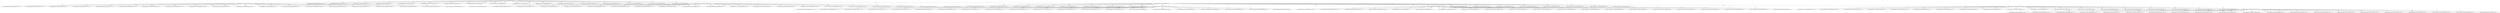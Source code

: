 digraph Chess_Search {
"rnbqkbnr/pppppppp/8/8/8/8/PPPPPPPP/RNBQKBNR w KQkq - 0 1" [label="rnbqkbnr/pppppppp/8/8/8/8/PPPPPPPP/RNBQKBNR w KQkq - 0 1", shape=box];
"rnbqkbnr/pppppppp/8/8/8/7N/PPPPPPPP/RNBQKB1R b KQkq - 1 1";
"rnbqkbnr/pppppppp/8/8/8/8/PPPPPPPP/RNBQKBNR w KQkq - 0 1" -> "rnbqkbnr/pppppppp/8/8/8/7N/PPPPPPPP/RNBQKB1R b KQkq - 1 1"  [label=g1h3];
"rnbqkbnr/pppppppp/8/8/8/5N2/PPPPPPPP/RNBQKB1R b KQkq - 1 1";
"rnbqkbnr/pppppppp/8/8/8/8/PPPPPPPP/RNBQKBNR w KQkq - 0 1" -> "rnbqkbnr/pppppppp/8/8/8/5N2/PPPPPPPP/RNBQKB1R b KQkq - 1 1"  [label=g1f3];
"rnbqkbnr/pppppppp/8/8/8/2N5/PPPPPPPP/R1BQKBNR b KQkq - 1 1";
"rnbqkbnr/pppppppp/8/8/8/8/PPPPPPPP/RNBQKBNR w KQkq - 0 1" -> "rnbqkbnr/pppppppp/8/8/8/2N5/PPPPPPPP/R1BQKBNR b KQkq - 1 1"  [label=b1c3];
"rnbqkbnr/pppppppp/8/8/8/N7/PPPPPPPP/R1BQKBNR b KQkq - 1 1";
"rnbqkbnr/pppppppp/8/8/8/8/PPPPPPPP/RNBQKBNR w KQkq - 0 1" -> "rnbqkbnr/pppppppp/8/8/8/N7/PPPPPPPP/R1BQKBNR b KQkq - 1 1"  [label=b1a3];
"rnbqkbnr/pppppppp/8/8/8/7P/PPPPPPP1/RNBQKBNR b KQkq - 0 1";
"rnbqkbnr/pppppppp/8/8/8/8/PPPPPPPP/RNBQKBNR w KQkq - 0 1" -> "rnbqkbnr/pppppppp/8/8/8/7P/PPPPPPP1/RNBQKBNR b KQkq - 0 1"  [label=h2h3];
"rnbqkbnr/pppppppp/8/8/8/6P1/PPPPPP1P/RNBQKBNR b KQkq - 0 1";
"rnbqkbnr/pppppppp/8/8/8/8/PPPPPPPP/RNBQKBNR w KQkq - 0 1" -> "rnbqkbnr/pppppppp/8/8/8/6P1/PPPPPP1P/RNBQKBNR b KQkq - 0 1"  [label=g2g3];
"rnbqkbnr/pppppppp/8/8/8/5P2/PPPPP1PP/RNBQKBNR b KQkq - 0 1";
"rnbqkbnr/pppppppp/8/8/8/8/PPPPPPPP/RNBQKBNR w KQkq - 0 1" -> "rnbqkbnr/pppppppp/8/8/8/5P2/PPPPP1PP/RNBQKBNR b KQkq - 0 1"  [label=f2f3];
"rnbqkbnr/pppppppp/8/8/8/4P3/PPPP1PPP/RNBQKBNR b KQkq - 0 1";
"rnbqkbnr/pppppppp/8/8/8/8/PPPPPPPP/RNBQKBNR w KQkq - 0 1" -> "rnbqkbnr/pppppppp/8/8/8/4P3/PPPP1PPP/RNBQKBNR b KQkq - 0 1"  [label=e2e3];
"rnbqkbnr/pppppppp/8/8/8/3P4/PPP1PPPP/RNBQKBNR b KQkq - 0 1";
"rnbqkbnr/pppppppp/8/8/8/8/PPPPPPPP/RNBQKBNR w KQkq - 0 1" -> "rnbqkbnr/pppppppp/8/8/8/3P4/PPP1PPPP/RNBQKBNR b KQkq - 0 1"  [label=d2d3];
"rnbqkbnr/pppppppp/8/8/8/2P5/PP1PPPPP/RNBQKBNR b KQkq - 0 1";
"rnbqkbnr/pppppppp/8/8/8/8/PPPPPPPP/RNBQKBNR w KQkq - 0 1" -> "rnbqkbnr/pppppppp/8/8/8/2P5/PP1PPPPP/RNBQKBNR b KQkq - 0 1"  [label=c2c3];
"rnbqkbnr/pppppppp/8/8/8/1P6/P1PPPPPP/RNBQKBNR b KQkq - 0 1";
"rnbqkbnr/pppppppp/8/8/8/8/PPPPPPPP/RNBQKBNR w KQkq - 0 1" -> "rnbqkbnr/pppppppp/8/8/8/1P6/P1PPPPPP/RNBQKBNR b KQkq - 0 1"  [label=b2b3];
"rnbqkbnr/pppppppp/8/8/8/P7/1PPPPPPP/RNBQKBNR b KQkq - 0 1";
"rnbqkbnr/pppppppp/8/8/8/8/PPPPPPPP/RNBQKBNR w KQkq - 0 1" -> "rnbqkbnr/pppppppp/8/8/8/P7/1PPPPPPP/RNBQKBNR b KQkq - 0 1"  [label=a2a3];
"rnbqkbnr/pppppppp/8/8/7P/8/PPPPPPP1/RNBQKBNR b KQkq - 0 1";
"rnbqkbnr/pppppppp/8/8/8/8/PPPPPPPP/RNBQKBNR w KQkq - 0 1" -> "rnbqkbnr/pppppppp/8/8/7P/8/PPPPPPP1/RNBQKBNR b KQkq - 0 1"  [label=h2h4];
"rnbqkbnr/pppppppp/8/8/6P1/8/PPPPPP1P/RNBQKBNR b KQkq - 0 1";
"rnbqkbnr/pppppppp/8/8/8/8/PPPPPPPP/RNBQKBNR w KQkq - 0 1" -> "rnbqkbnr/pppppppp/8/8/6P1/8/PPPPPP1P/RNBQKBNR b KQkq - 0 1"  [label=g2g4];
"rnbqkbnr/pppppppp/8/8/5P2/8/PPPPP1PP/RNBQKBNR b KQkq - 0 1";
"rnbqkbnr/pppppppp/8/8/8/8/PPPPPPPP/RNBQKBNR w KQkq - 0 1" -> "rnbqkbnr/pppppppp/8/8/5P2/8/PPPPP1PP/RNBQKBNR b KQkq - 0 1"  [label=f2f4];
"rnbqkbnr/pppppppp/8/8/4P3/8/PPPP1PPP/RNBQKBNR b KQkq - 0 1";
"rnbqkbnr/pppppppp/8/8/8/8/PPPPPPPP/RNBQKBNR w KQkq - 0 1" -> "rnbqkbnr/pppppppp/8/8/4P3/8/PPPP1PPP/RNBQKBNR b KQkq - 0 1"  [label=e2e4];
"rnbqkbnr/pppppppp/8/8/3P4/8/PPP1PPPP/RNBQKBNR b KQkq - 0 1";
"rnbqkbnr/pppppppp/8/8/8/8/PPPPPPPP/RNBQKBNR w KQkq - 0 1" -> "rnbqkbnr/pppppppp/8/8/3P4/8/PPP1PPPP/RNBQKBNR b KQkq - 0 1"  [label=d2d4];
"rnbqkbnr/pppppppp/8/8/2P5/8/PP1PPPPP/RNBQKBNR b KQkq - 0 1";
"rnbqkbnr/pppppppp/8/8/8/8/PPPPPPPP/RNBQKBNR w KQkq - 0 1" -> "rnbqkbnr/pppppppp/8/8/2P5/8/PP1PPPPP/RNBQKBNR b KQkq - 0 1"  [label=c2c4];
"rnbqkbnr/pppppppp/8/8/1P6/8/P1PPPPPP/RNBQKBNR b KQkq - 0 1";
"rnbqkbnr/pppppppp/8/8/8/8/PPPPPPPP/RNBQKBNR w KQkq - 0 1" -> "rnbqkbnr/pppppppp/8/8/1P6/8/P1PPPPPP/RNBQKBNR b KQkq - 0 1"  [label=b2b4];
"rnbqkbnr/pppppppp/8/8/P7/8/1PPPPPPP/RNBQKBNR b KQkq - 0 1";
"rnbqkbnr/pppppppp/8/8/8/8/PPPPPPPP/RNBQKBNR w KQkq - 0 1" -> "rnbqkbnr/pppppppp/8/8/P7/8/1PPPPPPP/RNBQKBNR b KQkq - 0 1"  [label=a2a4];
"rnbqkb1r/pppppppp/7n/8/8/7N/PPPPPPPP/RNBQKB1R w KQkq - 2 2";
"rnbqkbnr/pppppppp/8/8/8/7N/PPPPPPPP/RNBQKB1R b KQkq - 1 1" -> "rnbqkb1r/pppppppp/7n/8/8/7N/PPPPPPPP/RNBQKB1R w KQkq - 2 2"  [label=g8h6];
"rnbqkb1r/pppppppp/5n2/8/8/7N/PPPPPPPP/RNBQKB1R w KQkq - 2 2";
"rnbqkbnr/pppppppp/8/8/8/7N/PPPPPPPP/RNBQKB1R b KQkq - 1 1" -> "rnbqkb1r/pppppppp/5n2/8/8/7N/PPPPPPPP/RNBQKB1R w KQkq - 2 2"  [label=g8f6];
"r1bqkbnr/pppppppp/2n5/8/8/7N/PPPPPPPP/RNBQKB1R w KQkq - 2 2";
"rnbqkbnr/pppppppp/8/8/8/7N/PPPPPPPP/RNBQKB1R b KQkq - 1 1" -> "r1bqkbnr/pppppppp/2n5/8/8/7N/PPPPPPPP/RNBQKB1R w KQkq - 2 2"  [label=b8c6];
"r1bqkbnr/pppppppp/n7/8/8/7N/PPPPPPPP/RNBQKB1R w KQkq - 2 2";
"rnbqkbnr/pppppppp/8/8/8/7N/PPPPPPPP/RNBQKB1R b KQkq - 1 1" -> "r1bqkbnr/pppppppp/n7/8/8/7N/PPPPPPPP/RNBQKB1R w KQkq - 2 2"  [label=b8a6];
"rnbqkbnr/ppppppp1/7p/8/8/7N/PPPPPPPP/RNBQKB1R w KQkq - 0 2";
"rnbqkbnr/pppppppp/8/8/8/7N/PPPPPPPP/RNBQKB1R b KQkq - 1 1" -> "rnbqkbnr/ppppppp1/7p/8/8/7N/PPPPPPPP/RNBQKB1R w KQkq - 0 2"  [label=h7h6];
"rnbqkbnr/pppppp1p/6p1/8/8/7N/PPPPPPPP/RNBQKB1R w KQkq - 0 2";
"rnbqkbnr/pppppppp/8/8/8/7N/PPPPPPPP/RNBQKB1R b KQkq - 1 1" -> "rnbqkbnr/pppppp1p/6p1/8/8/7N/PPPPPPPP/RNBQKB1R w KQkq - 0 2"  [label=g7g6];
"rnbqkbnr/ppppp1pp/5p2/8/8/7N/PPPPPPPP/RNBQKB1R w KQkq - 0 2";
"rnbqkbnr/pppppppp/8/8/8/7N/PPPPPPPP/RNBQKB1R b KQkq - 1 1" -> "rnbqkbnr/ppppp1pp/5p2/8/8/7N/PPPPPPPP/RNBQKB1R w KQkq - 0 2"  [label=f7f6];
"rnbqkbnr/pppp1ppp/4p3/8/8/7N/PPPPPPPP/RNBQKB1R w KQkq - 0 2";
"rnbqkbnr/pppppppp/8/8/8/7N/PPPPPPPP/RNBQKB1R b KQkq - 1 1" -> "rnbqkbnr/pppp1ppp/4p3/8/8/7N/PPPPPPPP/RNBQKB1R w KQkq - 0 2"  [label=e7e6];
"rnbqkbnr/ppp1pppp/3p4/8/8/7N/PPPPPPPP/RNBQKB1R w KQkq - 0 2";
"rnbqkbnr/pppppppp/8/8/8/7N/PPPPPPPP/RNBQKB1R b KQkq - 1 1" -> "rnbqkbnr/ppp1pppp/3p4/8/8/7N/PPPPPPPP/RNBQKB1R w KQkq - 0 2"  [label=d7d6];
"rnbqkbnr/pp1ppppp/2p5/8/8/7N/PPPPPPPP/RNBQKB1R w KQkq - 0 2";
"rnbqkbnr/pppppppp/8/8/8/7N/PPPPPPPP/RNBQKB1R b KQkq - 1 1" -> "rnbqkbnr/pp1ppppp/2p5/8/8/7N/PPPPPPPP/RNBQKB1R w KQkq - 0 2"  [label=c7c6];
"rnbqkbnr/p1pppppp/1p6/8/8/7N/PPPPPPPP/RNBQKB1R w KQkq - 0 2";
"rnbqkbnr/pppppppp/8/8/8/7N/PPPPPPPP/RNBQKB1R b KQkq - 1 1" -> "rnbqkbnr/p1pppppp/1p6/8/8/7N/PPPPPPPP/RNBQKB1R w KQkq - 0 2"  [label=b7b6];
"rnbqkbnr/1ppppppp/p7/8/8/7N/PPPPPPPP/RNBQKB1R w KQkq - 0 2";
"rnbqkbnr/pppppppp/8/8/8/7N/PPPPPPPP/RNBQKB1R b KQkq - 1 1" -> "rnbqkbnr/1ppppppp/p7/8/8/7N/PPPPPPPP/RNBQKB1R w KQkq - 0 2"  [label=a7a6];
"rnbqkbnr/ppppppp1/8/7p/8/7N/PPPPPPPP/RNBQKB1R w KQkq - 0 2";
"rnbqkbnr/pppppppp/8/8/8/7N/PPPPPPPP/RNBQKB1R b KQkq - 1 1" -> "rnbqkbnr/ppppppp1/8/7p/8/7N/PPPPPPPP/RNBQKB1R w KQkq - 0 2"  [label=h7h5];
"rnbqkbnr/pppppp1p/8/6p1/8/7N/PPPPPPPP/RNBQKB1R w KQkq - 0 2";
"rnbqkbnr/pppppppp/8/8/8/7N/PPPPPPPP/RNBQKB1R b KQkq - 1 1" -> "rnbqkbnr/pppppp1p/8/6p1/8/7N/PPPPPPPP/RNBQKB1R w KQkq - 0 2"  [label=g7g5];
"rnbqkbnr/ppppp1pp/8/5p2/8/7N/PPPPPPPP/RNBQKB1R w KQkq - 0 2";
"rnbqkbnr/pppppppp/8/8/8/7N/PPPPPPPP/RNBQKB1R b KQkq - 1 1" -> "rnbqkbnr/ppppp1pp/8/5p2/8/7N/PPPPPPPP/RNBQKB1R w KQkq - 0 2"  [label=f7f5];
"rnbqkbnr/pppp1ppp/8/4p3/8/7N/PPPPPPPP/RNBQKB1R w KQkq - 0 2";
"rnbqkbnr/pppppppp/8/8/8/7N/PPPPPPPP/RNBQKB1R b KQkq - 1 1" -> "rnbqkbnr/pppp1ppp/8/4p3/8/7N/PPPPPPPP/RNBQKB1R w KQkq - 0 2"  [label=e7e5];
"rnbqkbnr/ppp1pppp/8/3p4/8/7N/PPPPPPPP/RNBQKB1R w KQkq - 0 2";
"rnbqkbnr/pppppppp/8/8/8/7N/PPPPPPPP/RNBQKB1R b KQkq - 1 1" -> "rnbqkbnr/ppp1pppp/8/3p4/8/7N/PPPPPPPP/RNBQKB1R w KQkq - 0 2"  [label=d7d5];
"rnbqkbnr/pp1ppppp/8/2p5/8/7N/PPPPPPPP/RNBQKB1R w KQkq - 0 2";
"rnbqkbnr/pppppppp/8/8/8/7N/PPPPPPPP/RNBQKB1R b KQkq - 1 1" -> "rnbqkbnr/pp1ppppp/8/2p5/8/7N/PPPPPPPP/RNBQKB1R w KQkq - 0 2"  [label=c7c5];
"rnbqkbnr/p1pppppp/8/1p6/8/7N/PPPPPPPP/RNBQKB1R w KQkq - 0 2";
"rnbqkbnr/pppppppp/8/8/8/7N/PPPPPPPP/RNBQKB1R b KQkq - 1 1" -> "rnbqkbnr/p1pppppp/8/1p6/8/7N/PPPPPPPP/RNBQKB1R w KQkq - 0 2"  [label=b7b5];
"rnbqkbnr/1ppppppp/8/p7/8/7N/PPPPPPPP/RNBQKB1R w KQkq - 0 2";
"rnbqkbnr/pppppppp/8/8/8/7N/PPPPPPPP/RNBQKB1R b KQkq - 1 1" -> "rnbqkbnr/1ppppppp/8/p7/8/7N/PPPPPPPP/RNBQKB1R w KQkq - 0 2"  [label=a7a5];
"rnbqkb1r/pppppppp/7n/8/1P6/8/P1PPPPPP/RNBQKBNR w KQkq - 1 2";
"rnbqkbnr/pppppppp/8/8/1P6/8/P1PPPPPP/RNBQKBNR b KQkq - 0 1" -> "rnbqkb1r/pppppppp/7n/8/1P6/8/P1PPPPPP/RNBQKBNR w KQkq - 1 2"  [label=g8h6];
"rnbqkb1r/pppppppp/5n2/8/1P6/8/P1PPPPPP/RNBQKBNR w KQkq - 1 2";
"rnbqkbnr/pppppppp/8/8/1P6/8/P1PPPPPP/RNBQKBNR b KQkq - 0 1" -> "rnbqkb1r/pppppppp/5n2/8/1P6/8/P1PPPPPP/RNBQKBNR w KQkq - 1 2"  [label=g8f6];
"r1bqkbnr/pppppppp/2n5/8/1P6/8/P1PPPPPP/RNBQKBNR w KQkq - 1 2";
"rnbqkbnr/pppppppp/8/8/1P6/8/P1PPPPPP/RNBQKBNR b KQkq - 0 1" -> "r1bqkbnr/pppppppp/2n5/8/1P6/8/P1PPPPPP/RNBQKBNR w KQkq - 1 2"  [label=b8c6];
"r1bqkbnr/pppppppp/n7/8/1P6/8/P1PPPPPP/RNBQKBNR w KQkq - 1 2";
"rnbqkbnr/pppppppp/8/8/1P6/8/P1PPPPPP/RNBQKBNR b KQkq - 0 1" -> "r1bqkbnr/pppppppp/n7/8/1P6/8/P1PPPPPP/RNBQKBNR w KQkq - 1 2"  [label=b8a6];
"rnbqkbnr/ppppppp1/7p/8/1P6/8/P1PPPPPP/RNBQKBNR w KQkq - 0 2";
"rnbqkbnr/pppppppp/8/8/1P6/8/P1PPPPPP/RNBQKBNR b KQkq - 0 1" -> "rnbqkbnr/ppppppp1/7p/8/1P6/8/P1PPPPPP/RNBQKBNR w KQkq - 0 2"  [label=h7h6];
"rnbqkbnr/pppppp1p/6p1/8/1P6/8/P1PPPPPP/RNBQKBNR w KQkq - 0 2";
"rnbqkbnr/pppppppp/8/8/1P6/8/P1PPPPPP/RNBQKBNR b KQkq - 0 1" -> "rnbqkbnr/pppppp1p/6p1/8/1P6/8/P1PPPPPP/RNBQKBNR w KQkq - 0 2"  [label=g7g6];
"rnbqkbnr/ppppp1pp/5p2/8/1P6/8/P1PPPPPP/RNBQKBNR w KQkq - 0 2";
"rnbqkbnr/pppppppp/8/8/1P6/8/P1PPPPPP/RNBQKBNR b KQkq - 0 1" -> "rnbqkbnr/ppppp1pp/5p2/8/1P6/8/P1PPPPPP/RNBQKBNR w KQkq - 0 2"  [label=f7f6];
"rnbqkbnr/pppp1ppp/4p3/8/1P6/8/P1PPPPPP/RNBQKBNR w KQkq - 0 2";
"rnbqkbnr/pppppppp/8/8/1P6/8/P1PPPPPP/RNBQKBNR b KQkq - 0 1" -> "rnbqkbnr/pppp1ppp/4p3/8/1P6/8/P1PPPPPP/RNBQKBNR w KQkq - 0 2"  [label=e7e6];
"rnbqkbnr/ppp1pppp/3p4/8/1P6/8/P1PPPPPP/RNBQKBNR w KQkq - 0 2";
"rnbqkbnr/pppppppp/8/8/1P6/8/P1PPPPPP/RNBQKBNR b KQkq - 0 1" -> "rnbqkbnr/ppp1pppp/3p4/8/1P6/8/P1PPPPPP/RNBQKBNR w KQkq - 0 2"  [label=d7d6];
"rnbqkbnr/pp1ppppp/2p5/8/1P6/8/P1PPPPPP/RNBQKBNR w KQkq - 0 2";
"rnbqkbnr/pppppppp/8/8/1P6/8/P1PPPPPP/RNBQKBNR b KQkq - 0 1" -> "rnbqkbnr/pp1ppppp/2p5/8/1P6/8/P1PPPPPP/RNBQKBNR w KQkq - 0 2"  [label=c7c6];
"rnbqkbnr/p1pppppp/1p6/8/1P6/8/P1PPPPPP/RNBQKBNR w KQkq - 0 2";
"rnbqkbnr/pppppppp/8/8/1P6/8/P1PPPPPP/RNBQKBNR b KQkq - 0 1" -> "rnbqkbnr/p1pppppp/1p6/8/1P6/8/P1PPPPPP/RNBQKBNR w KQkq - 0 2"  [label=b7b6];
"rnbqkbnr/1ppppppp/p7/8/1P6/8/P1PPPPPP/RNBQKBNR w KQkq - 0 2";
"rnbqkbnr/pppppppp/8/8/1P6/8/P1PPPPPP/RNBQKBNR b KQkq - 0 1" -> "rnbqkbnr/1ppppppp/p7/8/1P6/8/P1PPPPPP/RNBQKBNR w KQkq - 0 2"  [label=a7a6];
"rnbqkbnr/ppppppp1/8/7p/1P6/8/P1PPPPPP/RNBQKBNR w KQkq - 0 2";
"rnbqkbnr/pppppppp/8/8/1P6/8/P1PPPPPP/RNBQKBNR b KQkq - 0 1" -> "rnbqkbnr/ppppppp1/8/7p/1P6/8/P1PPPPPP/RNBQKBNR w KQkq - 0 2"  [label=h7h5];
"rnbqkbnr/pppppp1p/8/6p1/1P6/8/P1PPPPPP/RNBQKBNR w KQkq - 0 2";
"rnbqkbnr/pppppppp/8/8/1P6/8/P1PPPPPP/RNBQKBNR b KQkq - 0 1" -> "rnbqkbnr/pppppp1p/8/6p1/1P6/8/P1PPPPPP/RNBQKBNR w KQkq - 0 2"  [label=g7g5];
"rnbqkbnr/ppppp1pp/8/5p2/1P6/8/P1PPPPPP/RNBQKBNR w KQkq - 0 2";
"rnbqkbnr/pppppppp/8/8/1P6/8/P1PPPPPP/RNBQKBNR b KQkq - 0 1" -> "rnbqkbnr/ppppp1pp/8/5p2/1P6/8/P1PPPPPP/RNBQKBNR w KQkq - 0 2"  [label=f7f5];
"rnbqkbnr/pppp1ppp/8/4p3/1P6/8/P1PPPPPP/RNBQKBNR w KQkq - 0 2";
"rnbqkbnr/pppppppp/8/8/1P6/8/P1PPPPPP/RNBQKBNR b KQkq - 0 1" -> "rnbqkbnr/pppp1ppp/8/4p3/1P6/8/P1PPPPPP/RNBQKBNR w KQkq - 0 2"  [label=e7e5];
"rnbqkbnr/ppp1pppp/8/3p4/1P6/8/P1PPPPPP/RNBQKBNR w KQkq - 0 2";
"rnbqkbnr/pppppppp/8/8/1P6/8/P1PPPPPP/RNBQKBNR b KQkq - 0 1" -> "rnbqkbnr/ppp1pppp/8/3p4/1P6/8/P1PPPPPP/RNBQKBNR w KQkq - 0 2"  [label=d7d5];
"rnbqkbnr/pp1ppppp/8/2p5/1P6/8/P1PPPPPP/RNBQKBNR w KQkq - 0 2";
"rnbqkbnr/pppppppp/8/8/1P6/8/P1PPPPPP/RNBQKBNR b KQkq - 0 1" -> "rnbqkbnr/pp1ppppp/8/2p5/1P6/8/P1PPPPPP/RNBQKBNR w KQkq - 0 2"  [label=c7c5];
"rnbqkbnr/p1pppppp/8/1p6/1P6/8/P1PPPPPP/RNBQKBNR w KQkq - 0 2";
"rnbqkbnr/pppppppp/8/8/1P6/8/P1PPPPPP/RNBQKBNR b KQkq - 0 1" -> "rnbqkbnr/p1pppppp/8/1p6/1P6/8/P1PPPPPP/RNBQKBNR w KQkq - 0 2"  [label=b7b5];
"rnbqkbnr/1ppppppp/8/p7/1P6/8/P1PPPPPP/RNBQKBNR w KQkq - 0 2";
"rnbqkbnr/pppppppp/8/8/1P6/8/P1PPPPPP/RNBQKBNR b KQkq - 0 1" -> "rnbqkbnr/1ppppppp/8/p7/1P6/8/P1PPPPPP/RNBQKBNR w KQkq - 0 2"  [label=a7a5];
"rnbqkb1r/pppppppp/7n/8/P7/8/1PPPPPPP/RNBQKBNR w KQkq - 1 2";
"rnbqkbnr/pppppppp/8/8/P7/8/1PPPPPPP/RNBQKBNR b KQkq - 0 1" -> "rnbqkb1r/pppppppp/7n/8/P7/8/1PPPPPPP/RNBQKBNR w KQkq - 1 2"  [label=g8h6];
"rnbqkb1r/pppppppp/5n2/8/P7/8/1PPPPPPP/RNBQKBNR w KQkq - 1 2";
"rnbqkbnr/pppppppp/8/8/P7/8/1PPPPPPP/RNBQKBNR b KQkq - 0 1" -> "rnbqkb1r/pppppppp/5n2/8/P7/8/1PPPPPPP/RNBQKBNR w KQkq - 1 2"  [label=g8f6];
"r1bqkbnr/pppppppp/2n5/8/P7/8/1PPPPPPP/RNBQKBNR w KQkq - 1 2";
"rnbqkbnr/pppppppp/8/8/P7/8/1PPPPPPP/RNBQKBNR b KQkq - 0 1" -> "r1bqkbnr/pppppppp/2n5/8/P7/8/1PPPPPPP/RNBQKBNR w KQkq - 1 2"  [label=b8c6];
"r1bqkbnr/pppppppp/n7/8/P7/8/1PPPPPPP/RNBQKBNR w KQkq - 1 2";
"rnbqkbnr/pppppppp/8/8/P7/8/1PPPPPPP/RNBQKBNR b KQkq - 0 1" -> "r1bqkbnr/pppppppp/n7/8/P7/8/1PPPPPPP/RNBQKBNR w KQkq - 1 2"  [label=b8a6];
"rnbqkbnr/ppppppp1/7p/8/P7/8/1PPPPPPP/RNBQKBNR w KQkq - 0 2";
"rnbqkbnr/pppppppp/8/8/P7/8/1PPPPPPP/RNBQKBNR b KQkq - 0 1" -> "rnbqkbnr/ppppppp1/7p/8/P7/8/1PPPPPPP/RNBQKBNR w KQkq - 0 2"  [label=h7h6];
"rnbqkbnr/pppppp1p/6p1/8/P7/8/1PPPPPPP/RNBQKBNR w KQkq - 0 2";
"rnbqkbnr/pppppppp/8/8/P7/8/1PPPPPPP/RNBQKBNR b KQkq - 0 1" -> "rnbqkbnr/pppppp1p/6p1/8/P7/8/1PPPPPPP/RNBQKBNR w KQkq - 0 2"  [label=g7g6];
"rnbqkbnr/ppppp1pp/5p2/8/P7/8/1PPPPPPP/RNBQKBNR w KQkq - 0 2";
"rnbqkbnr/pppppppp/8/8/P7/8/1PPPPPPP/RNBQKBNR b KQkq - 0 1" -> "rnbqkbnr/ppppp1pp/5p2/8/P7/8/1PPPPPPP/RNBQKBNR w KQkq - 0 2"  [label=f7f6];
"rnbqkbnr/pppp1ppp/4p3/8/P7/8/1PPPPPPP/RNBQKBNR w KQkq - 0 2";
"rnbqkbnr/pppppppp/8/8/P7/8/1PPPPPPP/RNBQKBNR b KQkq - 0 1" -> "rnbqkbnr/pppp1ppp/4p3/8/P7/8/1PPPPPPP/RNBQKBNR w KQkq - 0 2"  [label=e7e6];
"rnbqkbnr/ppp1pppp/3p4/8/P7/8/1PPPPPPP/RNBQKBNR w KQkq - 0 2";
"rnbqkbnr/pppppppp/8/8/P7/8/1PPPPPPP/RNBQKBNR b KQkq - 0 1" -> "rnbqkbnr/ppp1pppp/3p4/8/P7/8/1PPPPPPP/RNBQKBNR w KQkq - 0 2"  [label=d7d6];
"rnbqkbnr/pp1ppppp/2p5/8/P7/8/1PPPPPPP/RNBQKBNR w KQkq - 0 2";
"rnbqkbnr/pppppppp/8/8/P7/8/1PPPPPPP/RNBQKBNR b KQkq - 0 1" -> "rnbqkbnr/pp1ppppp/2p5/8/P7/8/1PPPPPPP/RNBQKBNR w KQkq - 0 2"  [label=c7c6];
"rnbqkbnr/p1pppppp/1p6/8/P7/8/1PPPPPPP/RNBQKBNR w KQkq - 0 2";
"rnbqkbnr/pppppppp/8/8/P7/8/1PPPPPPP/RNBQKBNR b KQkq - 0 1" -> "rnbqkbnr/p1pppppp/1p6/8/P7/8/1PPPPPPP/RNBQKBNR w KQkq - 0 2"  [label=b7b6];
"rnbqkbnr/1ppppppp/p7/8/P7/8/1PPPPPPP/RNBQKBNR w KQkq - 0 2";
"rnbqkbnr/pppppppp/8/8/P7/8/1PPPPPPP/RNBQKBNR b KQkq - 0 1" -> "rnbqkbnr/1ppppppp/p7/8/P7/8/1PPPPPPP/RNBQKBNR w KQkq - 0 2"  [label=a7a6];
"rnbqkbnr/ppppppp1/8/7p/P7/8/1PPPPPPP/RNBQKBNR w KQkq - 0 2";
"rnbqkbnr/pppppppp/8/8/P7/8/1PPPPPPP/RNBQKBNR b KQkq - 0 1" -> "rnbqkbnr/ppppppp1/8/7p/P7/8/1PPPPPPP/RNBQKBNR w KQkq - 0 2"  [label=h7h5];
"rnbqkbnr/pppppp1p/8/6p1/P7/8/1PPPPPPP/RNBQKBNR w KQkq - 0 2";
"rnbqkbnr/pppppppp/8/8/P7/8/1PPPPPPP/RNBQKBNR b KQkq - 0 1" -> "rnbqkbnr/pppppp1p/8/6p1/P7/8/1PPPPPPP/RNBQKBNR w KQkq - 0 2"  [label=g7g5];
"rnbqkbnr/ppppp1pp/8/5p2/P7/8/1PPPPPPP/RNBQKBNR w KQkq - 0 2";
"rnbqkbnr/pppppppp/8/8/P7/8/1PPPPPPP/RNBQKBNR b KQkq - 0 1" -> "rnbqkbnr/ppppp1pp/8/5p2/P7/8/1PPPPPPP/RNBQKBNR w KQkq - 0 2"  [label=f7f5];
"rnbqkbnr/pppp1ppp/8/4p3/P7/8/1PPPPPPP/RNBQKBNR w KQkq - 0 2";
"rnbqkbnr/pppppppp/8/8/P7/8/1PPPPPPP/RNBQKBNR b KQkq - 0 1" -> "rnbqkbnr/pppp1ppp/8/4p3/P7/8/1PPPPPPP/RNBQKBNR w KQkq - 0 2"  [label=e7e5];
"rnbqkbnr/ppp1pppp/8/3p4/P7/8/1PPPPPPP/RNBQKBNR w KQkq - 0 2";
"rnbqkbnr/pppppppp/8/8/P7/8/1PPPPPPP/RNBQKBNR b KQkq - 0 1" -> "rnbqkbnr/ppp1pppp/8/3p4/P7/8/1PPPPPPP/RNBQKBNR w KQkq - 0 2"  [label=d7d5];
"rnbqkbnr/pp1ppppp/8/2p5/P7/8/1PPPPPPP/RNBQKBNR w KQkq - 0 2";
"rnbqkbnr/pppppppp/8/8/P7/8/1PPPPPPP/RNBQKBNR b KQkq - 0 1" -> "rnbqkbnr/pp1ppppp/8/2p5/P7/8/1PPPPPPP/RNBQKBNR w KQkq - 0 2"  [label=c7c5];
"rnbqkbnr/p1pppppp/8/1p6/P7/8/1PPPPPPP/RNBQKBNR w KQkq - 0 2";
"rnbqkbnr/pppppppp/8/8/P7/8/1PPPPPPP/RNBQKBNR b KQkq - 0 1" -> "rnbqkbnr/p1pppppp/8/1p6/P7/8/1PPPPPPP/RNBQKBNR w KQkq - 0 2"  [label=b7b5];
"rnbqkbnr/1ppppppp/8/p7/P7/8/1PPPPPPP/RNBQKBNR w KQkq - 0 2";
"rnbqkbnr/pppppppp/8/8/P7/8/1PPPPPPP/RNBQKBNR b KQkq - 0 1" -> "rnbqkbnr/1ppppppp/8/p7/P7/8/1PPPPPPP/RNBQKBNR w KQkq - 0 2"  [label=a7a5];
"rnbqkbnr/p1pppppp/1p6/8/P7/7N/1PPPPPPP/RNBQKB1R b KQkq - 1 2";
"rnbqkbnr/p1pppppp/1p6/8/P7/8/1PPPPPPP/RNBQKBNR w KQkq - 0 2" -> "rnbqkbnr/p1pppppp/1p6/8/P7/7N/1PPPPPPP/RNBQKB1R b KQkq - 1 2"  [label=g1h3];
"rnbqkbnr/p1pppppp/1p6/8/P7/5N2/1PPPPPPP/RNBQKB1R b KQkq - 1 2";
"rnbqkbnr/p1pppppp/1p6/8/P7/8/1PPPPPPP/RNBQKBNR w KQkq - 0 2" -> "rnbqkbnr/p1pppppp/1p6/8/P7/5N2/1PPPPPPP/RNBQKB1R b KQkq - 1 2"  [label=g1f3];
"rnbqkbnr/p1pppppp/1p6/8/P7/2N5/1PPPPPPP/R1BQKBNR b KQkq - 1 2";
"rnbqkbnr/p1pppppp/1p6/8/P7/8/1PPPPPPP/RNBQKBNR w KQkq - 0 2" -> "rnbqkbnr/p1pppppp/1p6/8/P7/2N5/1PPPPPPP/R1BQKBNR b KQkq - 1 2"  [label=b1c3];
"rnbqkbnr/p1pppppp/1p6/8/P7/N7/1PPPPPPP/R1BQKBNR b KQkq - 1 2";
"rnbqkbnr/p1pppppp/1p6/8/P7/8/1PPPPPPP/RNBQKBNR w KQkq - 0 2" -> "rnbqkbnr/p1pppppp/1p6/8/P7/N7/1PPPPPPP/R1BQKBNR b KQkq - 1 2"  [label=b1a3];
"rnbqkbnr/p1pppppp/1p6/8/P7/R7/1PPPPPPP/1NBQKBNR b Kkq - 1 2";
"rnbqkbnr/p1pppppp/1p6/8/P7/8/1PPPPPPP/RNBQKBNR w KQkq - 0 2" -> "rnbqkbnr/p1pppppp/1p6/8/P7/R7/1PPPPPPP/1NBQKBNR b Kkq - 1 2"  [label=a1a3];
"rnbqkbnr/p1pppppp/1p6/8/P7/8/RPPPPPPP/1NBQKBNR b Kkq - 1 2";
"rnbqkbnr/p1pppppp/1p6/8/P7/8/1PPPPPPP/RNBQKBNR w KQkq - 0 2" -> "rnbqkbnr/p1pppppp/1p6/8/P7/8/RPPPPPPP/1NBQKBNR b Kkq - 1 2"  [label=a1a2];
"rnbqkbnr/p1pppppp/1p6/P7/8/8/1PPPPPPP/RNBQKBNR b KQkq - 0 2";
"rnbqkbnr/p1pppppp/1p6/8/P7/8/1PPPPPPP/RNBQKBNR w KQkq - 0 2" -> "rnbqkbnr/p1pppppp/1p6/P7/8/8/1PPPPPPP/RNBQKBNR b KQkq - 0 2"  [label=a4a5];
"rnbqkbnr/p1pppppp/1p6/8/P7/7P/1PPPPPP1/RNBQKBNR b KQkq - 0 2";
"rnbqkbnr/p1pppppp/1p6/8/P7/8/1PPPPPPP/RNBQKBNR w KQkq - 0 2" -> "rnbqkbnr/p1pppppp/1p6/8/P7/7P/1PPPPPP1/RNBQKBNR b KQkq - 0 2"  [label=h2h3];
"rnbqkbnr/p1pppppp/1p6/8/P7/6P1/1PPPPP1P/RNBQKBNR b KQkq - 0 2";
"rnbqkbnr/p1pppppp/1p6/8/P7/8/1PPPPPPP/RNBQKBNR w KQkq - 0 2" -> "rnbqkbnr/p1pppppp/1p6/8/P7/6P1/1PPPPP1P/RNBQKBNR b KQkq - 0 2"  [label=g2g3];
"rnbqkbnr/p1pppppp/1p6/8/P7/5P2/1PPPP1PP/RNBQKBNR b KQkq - 0 2";
"rnbqkbnr/p1pppppp/1p6/8/P7/8/1PPPPPPP/RNBQKBNR w KQkq - 0 2" -> "rnbqkbnr/p1pppppp/1p6/8/P7/5P2/1PPPP1PP/RNBQKBNR b KQkq - 0 2"  [label=f2f3];
"rnbqkbnr/p1pppppp/1p6/8/P7/4P3/1PPP1PPP/RNBQKBNR b KQkq - 0 2";
"rnbqkbnr/p1pppppp/1p6/8/P7/8/1PPPPPPP/RNBQKBNR w KQkq - 0 2" -> "rnbqkbnr/p1pppppp/1p6/8/P7/4P3/1PPP1PPP/RNBQKBNR b KQkq - 0 2"  [label=e2e3];
"rnbqkbnr/p1pppppp/1p6/8/P7/3P4/1PP1PPPP/RNBQKBNR b KQkq - 0 2";
"rnbqkbnr/p1pppppp/1p6/8/P7/8/1PPPPPPP/RNBQKBNR w KQkq - 0 2" -> "rnbqkbnr/p1pppppp/1p6/8/P7/3P4/1PP1PPPP/RNBQKBNR b KQkq - 0 2"  [label=d2d3];
"rnbqkbnr/p1pppppp/1p6/8/P7/2P5/1P1PPPPP/RNBQKBNR b KQkq - 0 2";
"rnbqkbnr/p1pppppp/1p6/8/P7/8/1PPPPPPP/RNBQKBNR w KQkq - 0 2" -> "rnbqkbnr/p1pppppp/1p6/8/P7/2P5/1P1PPPPP/RNBQKBNR b KQkq - 0 2"  [label=c2c3];
"rnbqkbnr/p1pppppp/1p6/8/P7/1P6/2PPPPPP/RNBQKBNR b KQkq - 0 2";
"rnbqkbnr/p1pppppp/1p6/8/P7/8/1PPPPPPP/RNBQKBNR w KQkq - 0 2" -> "rnbqkbnr/p1pppppp/1p6/8/P7/1P6/2PPPPPP/RNBQKBNR b KQkq - 0 2"  [label=b2b3];
"rnbqkbnr/p1pppppp/1p6/8/P6P/8/1PPPPPP1/RNBQKBNR b KQkq - 0 2";
"rnbqkbnr/p1pppppp/1p6/8/P7/8/1PPPPPPP/RNBQKBNR w KQkq - 0 2" -> "rnbqkbnr/p1pppppp/1p6/8/P6P/8/1PPPPPP1/RNBQKBNR b KQkq - 0 2"  [label=h2h4];
"rnbqkbnr/p1pppppp/1p6/8/P5P1/8/1PPPPP1P/RNBQKBNR b KQkq - 0 2";
"rnbqkbnr/p1pppppp/1p6/8/P7/8/1PPPPPPP/RNBQKBNR w KQkq - 0 2" -> "rnbqkbnr/p1pppppp/1p6/8/P5P1/8/1PPPPP1P/RNBQKBNR b KQkq - 0 2"  [label=g2g4];
"rnbqkbnr/p1pppppp/1p6/8/P4P2/8/1PPPP1PP/RNBQKBNR b KQkq - 0 2";
"rnbqkbnr/p1pppppp/1p6/8/P7/8/1PPPPPPP/RNBQKBNR w KQkq - 0 2" -> "rnbqkbnr/p1pppppp/1p6/8/P4P2/8/1PPPP1PP/RNBQKBNR b KQkq - 0 2"  [label=f2f4];
"rnbqkbnr/p1pppppp/1p6/8/P3P3/8/1PPP1PPP/RNBQKBNR b KQkq - 0 2";
"rnbqkbnr/p1pppppp/1p6/8/P7/8/1PPPPPPP/RNBQKBNR w KQkq - 0 2" -> "rnbqkbnr/p1pppppp/1p6/8/P3P3/8/1PPP1PPP/RNBQKBNR b KQkq - 0 2"  [label=e2e4];
"rnbqkbnr/p1pppppp/1p6/8/P2P4/8/1PP1PPPP/RNBQKBNR b KQkq - 0 2";
"rnbqkbnr/p1pppppp/1p6/8/P7/8/1PPPPPPP/RNBQKBNR w KQkq - 0 2" -> "rnbqkbnr/p1pppppp/1p6/8/P2P4/8/1PP1PPPP/RNBQKBNR b KQkq - 0 2"  [label=d2d4];
"rnbqkbnr/p1pppppp/1p6/8/P1P5/8/1P1PPPPP/RNBQKBNR b KQkq - 0 2";
"rnbqkbnr/p1pppppp/1p6/8/P7/8/1PPPPPPP/RNBQKBNR w KQkq - 0 2" -> "rnbqkbnr/p1pppppp/1p6/8/P1P5/8/1P1PPPPP/RNBQKBNR b KQkq - 0 2"  [label=c2c4];
"rnbqkbnr/p1pppppp/1p6/8/PP6/8/2PPPPPP/RNBQKBNR b KQkq - 0 2";
"rnbqkbnr/p1pppppp/1p6/8/P7/8/1PPPPPPP/RNBQKBNR w KQkq - 0 2" -> "rnbqkbnr/p1pppppp/1p6/8/PP6/8/2PPPPPP/RNBQKBNR b KQkq - 0 2"  [label=b2b4];
"rnbqkbnr/pp1ppppp/2p5/8/P7/7N/1PPPPPPP/RNBQKB1R b KQkq - 1 2";
"rnbqkbnr/pp1ppppp/2p5/8/P7/8/1PPPPPPP/RNBQKBNR w KQkq - 0 2" -> "rnbqkbnr/pp1ppppp/2p5/8/P7/7N/1PPPPPPP/RNBQKB1R b KQkq - 1 2"  [label=g1h3];
"rnbqkbnr/pp1ppppp/2p5/8/P7/5N2/1PPPPPPP/RNBQKB1R b KQkq - 1 2";
"rnbqkbnr/pp1ppppp/2p5/8/P7/8/1PPPPPPP/RNBQKBNR w KQkq - 0 2" -> "rnbqkbnr/pp1ppppp/2p5/8/P7/5N2/1PPPPPPP/RNBQKB1R b KQkq - 1 2"  [label=g1f3];
"rnbqkbnr/pp1ppppp/2p5/8/P7/2N5/1PPPPPPP/R1BQKBNR b KQkq - 1 2";
"rnbqkbnr/pp1ppppp/2p5/8/P7/8/1PPPPPPP/RNBQKBNR w KQkq - 0 2" -> "rnbqkbnr/pp1ppppp/2p5/8/P7/2N5/1PPPPPPP/R1BQKBNR b KQkq - 1 2"  [label=b1c3];
"rnbqkbnr/pp1ppppp/2p5/8/P7/N7/1PPPPPPP/R1BQKBNR b KQkq - 1 2";
"rnbqkbnr/pp1ppppp/2p5/8/P7/8/1PPPPPPP/RNBQKBNR w KQkq - 0 2" -> "rnbqkbnr/pp1ppppp/2p5/8/P7/N7/1PPPPPPP/R1BQKBNR b KQkq - 1 2"  [label=b1a3];
"rnbqkbnr/pp1ppppp/2p5/8/P7/R7/1PPPPPPP/1NBQKBNR b Kkq - 1 2";
"rnbqkbnr/pp1ppppp/2p5/8/P7/8/1PPPPPPP/RNBQKBNR w KQkq - 0 2" -> "rnbqkbnr/pp1ppppp/2p5/8/P7/R7/1PPPPPPP/1NBQKBNR b Kkq - 1 2"  [label=a1a3];
"rnbqkbnr/pp1ppppp/2p5/8/P7/8/RPPPPPPP/1NBQKBNR b Kkq - 1 2";
"rnbqkbnr/pp1ppppp/2p5/8/P7/8/1PPPPPPP/RNBQKBNR w KQkq - 0 2" -> "rnbqkbnr/pp1ppppp/2p5/8/P7/8/RPPPPPPP/1NBQKBNR b Kkq - 1 2"  [label=a1a2];
"rnbqkbnr/pp1ppppp/2p5/P7/8/8/1PPPPPPP/RNBQKBNR b KQkq - 0 2";
"rnbqkbnr/pp1ppppp/2p5/8/P7/8/1PPPPPPP/RNBQKBNR w KQkq - 0 2" -> "rnbqkbnr/pp1ppppp/2p5/P7/8/8/1PPPPPPP/RNBQKBNR b KQkq - 0 2"  [label=a4a5];
"rnbqkbnr/pp1ppppp/2p5/8/P7/7P/1PPPPPP1/RNBQKBNR b KQkq - 0 2";
"rnbqkbnr/pp1ppppp/2p5/8/P7/8/1PPPPPPP/RNBQKBNR w KQkq - 0 2" -> "rnbqkbnr/pp1ppppp/2p5/8/P7/7P/1PPPPPP1/RNBQKBNR b KQkq - 0 2"  [label=h2h3];
"rnbqkbnr/pp1ppppp/2p5/8/P7/6P1/1PPPPP1P/RNBQKBNR b KQkq - 0 2";
"rnbqkbnr/pp1ppppp/2p5/8/P7/8/1PPPPPPP/RNBQKBNR w KQkq - 0 2" -> "rnbqkbnr/pp1ppppp/2p5/8/P7/6P1/1PPPPP1P/RNBQKBNR b KQkq - 0 2"  [label=g2g3];
"rnbqkbnr/pp1ppppp/2p5/8/P7/5P2/1PPPP1PP/RNBQKBNR b KQkq - 0 2";
"rnbqkbnr/pp1ppppp/2p5/8/P7/8/1PPPPPPP/RNBQKBNR w KQkq - 0 2" -> "rnbqkbnr/pp1ppppp/2p5/8/P7/5P2/1PPPP1PP/RNBQKBNR b KQkq - 0 2"  [label=f2f3];
"rnbqkbnr/pp1ppppp/2p5/8/P7/4P3/1PPP1PPP/RNBQKBNR b KQkq - 0 2";
"rnbqkbnr/pp1ppppp/2p5/8/P7/8/1PPPPPPP/RNBQKBNR w KQkq - 0 2" -> "rnbqkbnr/pp1ppppp/2p5/8/P7/4P3/1PPP1PPP/RNBQKBNR b KQkq - 0 2"  [label=e2e3];
"rnbqkbnr/pp1ppppp/2p5/8/P7/3P4/1PP1PPPP/RNBQKBNR b KQkq - 0 2";
"rnbqkbnr/pp1ppppp/2p5/8/P7/8/1PPPPPPP/RNBQKBNR w KQkq - 0 2" -> "rnbqkbnr/pp1ppppp/2p5/8/P7/3P4/1PP1PPPP/RNBQKBNR b KQkq - 0 2"  [label=d2d3];
"rnbqkbnr/pp1ppppp/2p5/8/P7/2P5/1P1PPPPP/RNBQKBNR b KQkq - 0 2";
"rnbqkbnr/pp1ppppp/2p5/8/P7/8/1PPPPPPP/RNBQKBNR w KQkq - 0 2" -> "rnbqkbnr/pp1ppppp/2p5/8/P7/2P5/1P1PPPPP/RNBQKBNR b KQkq - 0 2"  [label=c2c3];
"rnbqkbnr/pp1ppppp/2p5/8/P7/1P6/2PPPPPP/RNBQKBNR b KQkq - 0 2";
"rnbqkbnr/pp1ppppp/2p5/8/P7/8/1PPPPPPP/RNBQKBNR w KQkq - 0 2" -> "rnbqkbnr/pp1ppppp/2p5/8/P7/1P6/2PPPPPP/RNBQKBNR b KQkq - 0 2"  [label=b2b3];
"rnbqkbnr/pp1ppppp/2p5/8/P6P/8/1PPPPPP1/RNBQKBNR b KQkq - 0 2";
"rnbqkbnr/pp1ppppp/2p5/8/P7/8/1PPPPPPP/RNBQKBNR w KQkq - 0 2" -> "rnbqkbnr/pp1ppppp/2p5/8/P6P/8/1PPPPPP1/RNBQKBNR b KQkq - 0 2"  [label=h2h4];
"rnbqkbnr/pp1ppppp/2p5/8/P5P1/8/1PPPPP1P/RNBQKBNR b KQkq - 0 2";
"rnbqkbnr/pp1ppppp/2p5/8/P7/8/1PPPPPPP/RNBQKBNR w KQkq - 0 2" -> "rnbqkbnr/pp1ppppp/2p5/8/P5P1/8/1PPPPP1P/RNBQKBNR b KQkq - 0 2"  [label=g2g4];
"rnbqkbnr/pp1ppppp/2p5/8/P4P2/8/1PPPP1PP/RNBQKBNR b KQkq - 0 2";
"rnbqkbnr/pp1ppppp/2p5/8/P7/8/1PPPPPPP/RNBQKBNR w KQkq - 0 2" -> "rnbqkbnr/pp1ppppp/2p5/8/P4P2/8/1PPPP1PP/RNBQKBNR b KQkq - 0 2"  [label=f2f4];
"rnbqkbnr/pp1ppppp/2p5/8/P3P3/8/1PPP1PPP/RNBQKBNR b KQkq - 0 2";
"rnbqkbnr/pp1ppppp/2p5/8/P7/8/1PPPPPPP/RNBQKBNR w KQkq - 0 2" -> "rnbqkbnr/pp1ppppp/2p5/8/P3P3/8/1PPP1PPP/RNBQKBNR b KQkq - 0 2"  [label=e2e4];
"rnbqkbnr/pp1ppppp/2p5/8/P2P4/8/1PP1PPPP/RNBQKBNR b KQkq - 0 2";
"rnbqkbnr/pp1ppppp/2p5/8/P7/8/1PPPPPPP/RNBQKBNR w KQkq - 0 2" -> "rnbqkbnr/pp1ppppp/2p5/8/P2P4/8/1PP1PPPP/RNBQKBNR b KQkq - 0 2"  [label=d2d4];
"rnbqkbnr/pp1ppppp/2p5/8/P1P5/8/1P1PPPPP/RNBQKBNR b KQkq - 0 2";
"rnbqkbnr/pp1ppppp/2p5/8/P7/8/1PPPPPPP/RNBQKBNR w KQkq - 0 2" -> "rnbqkbnr/pp1ppppp/2p5/8/P1P5/8/1P1PPPPP/RNBQKBNR b KQkq - 0 2"  [label=c2c4];
"rnbqkbnr/pp1ppppp/2p5/8/PP6/8/2PPPPPP/RNBQKBNR b KQkq - 0 2";
"rnbqkbnr/pp1ppppp/2p5/8/P7/8/1PPPPPPP/RNBQKBNR w KQkq - 0 2" -> "rnbqkbnr/pp1ppppp/2p5/8/PP6/8/2PPPPPP/RNBQKBNR b KQkq - 0 2"  [label=b2b4];
"rnbqkbnr/1ppppppp/8/p7/P7/7N/1PPPPPPP/RNBQKB1R b KQkq - 1 2";
"rnbqkbnr/1ppppppp/8/p7/P7/8/1PPPPPPP/RNBQKBNR w KQkq - 0 2" -> "rnbqkbnr/1ppppppp/8/p7/P7/7N/1PPPPPPP/RNBQKB1R b KQkq - 1 2"  [label=g1h3];
"rnbqkbnr/1ppppppp/8/p7/P7/5N2/1PPPPPPP/RNBQKB1R b KQkq - 1 2";
"rnbqkbnr/1ppppppp/8/p7/P7/8/1PPPPPPP/RNBQKBNR w KQkq - 0 2" -> "rnbqkbnr/1ppppppp/8/p7/P7/5N2/1PPPPPPP/RNBQKB1R b KQkq - 1 2"  [label=g1f3];
"rnbqkbnr/1ppppppp/8/p7/P7/2N5/1PPPPPPP/R1BQKBNR b KQkq - 1 2";
"rnbqkbnr/1ppppppp/8/p7/P7/8/1PPPPPPP/RNBQKBNR w KQkq - 0 2" -> "rnbqkbnr/1ppppppp/8/p7/P7/2N5/1PPPPPPP/R1BQKBNR b KQkq - 1 2"  [label=b1c3];
"rnbqkbnr/1ppppppp/8/p7/P7/N7/1PPPPPPP/R1BQKBNR b KQkq - 1 2";
"rnbqkbnr/1ppppppp/8/p7/P7/8/1PPPPPPP/RNBQKBNR w KQkq - 0 2" -> "rnbqkbnr/1ppppppp/8/p7/P7/N7/1PPPPPPP/R1BQKBNR b KQkq - 1 2"  [label=b1a3];
"rnbqkbnr/1ppppppp/8/p7/P7/R7/1PPPPPPP/1NBQKBNR b Kkq - 1 2";
"rnbqkbnr/1ppppppp/8/p7/P7/8/1PPPPPPP/RNBQKBNR w KQkq - 0 2" -> "rnbqkbnr/1ppppppp/8/p7/P7/R7/1PPPPPPP/1NBQKBNR b Kkq - 1 2"  [label=a1a3];
"rnbqkbnr/1ppppppp/8/p7/P7/8/RPPPPPPP/1NBQKBNR b Kkq - 1 2";
"rnbqkbnr/1ppppppp/8/p7/P7/8/1PPPPPPP/RNBQKBNR w KQkq - 0 2" -> "rnbqkbnr/1ppppppp/8/p7/P7/8/RPPPPPPP/1NBQKBNR b Kkq - 1 2"  [label=a1a2];
"rnbqkbnr/1ppppppp/8/p7/P7/7P/1PPPPPP1/RNBQKBNR b KQkq - 0 2";
"rnbqkbnr/1ppppppp/8/p7/P7/8/1PPPPPPP/RNBQKBNR w KQkq - 0 2" -> "rnbqkbnr/1ppppppp/8/p7/P7/7P/1PPPPPP1/RNBQKBNR b KQkq - 0 2"  [label=h2h3];
"rnbqkbnr/1ppppppp/8/p7/P7/6P1/1PPPPP1P/RNBQKBNR b KQkq - 0 2";
"rnbqkbnr/1ppppppp/8/p7/P7/8/1PPPPPPP/RNBQKBNR w KQkq - 0 2" -> "rnbqkbnr/1ppppppp/8/p7/P7/6P1/1PPPPP1P/RNBQKBNR b KQkq - 0 2"  [label=g2g3];
"rnbqkbnr/1ppppppp/8/p7/P7/5P2/1PPPP1PP/RNBQKBNR b KQkq - 0 2";
"rnbqkbnr/1ppppppp/8/p7/P7/8/1PPPPPPP/RNBQKBNR w KQkq - 0 2" -> "rnbqkbnr/1ppppppp/8/p7/P7/5P2/1PPPP1PP/RNBQKBNR b KQkq - 0 2"  [label=f2f3];
"rnbqkbnr/1ppppppp/8/p7/P7/4P3/1PPP1PPP/RNBQKBNR b KQkq - 0 2";
"rnbqkbnr/1ppppppp/8/p7/P7/8/1PPPPPPP/RNBQKBNR w KQkq - 0 2" -> "rnbqkbnr/1ppppppp/8/p7/P7/4P3/1PPP1PPP/RNBQKBNR b KQkq - 0 2"  [label=e2e3];
"rnbqkbnr/1ppppppp/8/p7/P7/3P4/1PP1PPPP/RNBQKBNR b KQkq - 0 2";
"rnbqkbnr/1ppppppp/8/p7/P7/8/1PPPPPPP/RNBQKBNR w KQkq - 0 2" -> "rnbqkbnr/1ppppppp/8/p7/P7/3P4/1PP1PPPP/RNBQKBNR b KQkq - 0 2"  [label=d2d3];
"rnbqkbnr/1ppppppp/8/p7/P7/2P5/1P1PPPPP/RNBQKBNR b KQkq - 0 2";
"rnbqkbnr/1ppppppp/8/p7/P7/8/1PPPPPPP/RNBQKBNR w KQkq - 0 2" -> "rnbqkbnr/1ppppppp/8/p7/P7/2P5/1P1PPPPP/RNBQKBNR b KQkq - 0 2"  [label=c2c3];
"rnbqkbnr/1ppppppp/8/p7/P7/1P6/2PPPPPP/RNBQKBNR b KQkq - 0 2";
"rnbqkbnr/1ppppppp/8/p7/P7/8/1PPPPPPP/RNBQKBNR w KQkq - 0 2" -> "rnbqkbnr/1ppppppp/8/p7/P7/1P6/2PPPPPP/RNBQKBNR b KQkq - 0 2"  [label=b2b3];
"rnbqkbnr/1ppppppp/8/p7/P6P/8/1PPPPPP1/RNBQKBNR b KQkq - 0 2";
"rnbqkbnr/1ppppppp/8/p7/P7/8/1PPPPPPP/RNBQKBNR w KQkq - 0 2" -> "rnbqkbnr/1ppppppp/8/p7/P6P/8/1PPPPPP1/RNBQKBNR b KQkq - 0 2"  [label=h2h4];
"rnbqkbnr/1ppppppp/8/p7/P5P1/8/1PPPPP1P/RNBQKBNR b KQkq - 0 2";
"rnbqkbnr/1ppppppp/8/p7/P7/8/1PPPPPPP/RNBQKBNR w KQkq - 0 2" -> "rnbqkbnr/1ppppppp/8/p7/P5P1/8/1PPPPP1P/RNBQKBNR b KQkq - 0 2"  [label=g2g4];
"rnbqkbnr/1ppppppp/8/p7/P4P2/8/1PPPP1PP/RNBQKBNR b KQkq - 0 2";
"rnbqkbnr/1ppppppp/8/p7/P7/8/1PPPPPPP/RNBQKBNR w KQkq - 0 2" -> "rnbqkbnr/1ppppppp/8/p7/P4P2/8/1PPPP1PP/RNBQKBNR b KQkq - 0 2"  [label=f2f4];
"rnbqkbnr/1ppppppp/8/p7/P3P3/8/1PPP1PPP/RNBQKBNR b KQkq - 0 2";
"rnbqkbnr/1ppppppp/8/p7/P7/8/1PPPPPPP/RNBQKBNR w KQkq - 0 2" -> "rnbqkbnr/1ppppppp/8/p7/P3P3/8/1PPP1PPP/RNBQKBNR b KQkq - 0 2"  [label=e2e4];
"rnbqkbnr/1ppppppp/8/p7/P2P4/8/1PP1PPPP/RNBQKBNR b KQkq - 0 2";
"rnbqkbnr/1ppppppp/8/p7/P7/8/1PPPPPPP/RNBQKBNR w KQkq - 0 2" -> "rnbqkbnr/1ppppppp/8/p7/P2P4/8/1PP1PPPP/RNBQKBNR b KQkq - 0 2"  [label=d2d4];
"rnbqkbnr/1ppppppp/8/p7/P1P5/8/1P1PPPPP/RNBQKBNR b KQkq - 0 2";
"rnbqkbnr/1ppppppp/8/p7/P7/8/1PPPPPPP/RNBQKBNR w KQkq - 0 2" -> "rnbqkbnr/1ppppppp/8/p7/P1P5/8/1P1PPPPP/RNBQKBNR b KQkq - 0 2"  [label=c2c4];
"rnbqkbnr/1ppppppp/8/p7/PP6/8/2PPPPPP/RNBQKBNR b KQkq - 0 2";
"rnbqkbnr/1ppppppp/8/p7/P7/8/1PPPPPPP/RNBQKBNR w KQkq - 0 2" -> "rnbqkbnr/1ppppppp/8/p7/PP6/8/2PPPPPP/RNBQKBNR b KQkq - 0 2"  [label=b2b4];
"rnbqkb1r/1ppppppp/7n/p7/PP6/8/2PPPPPP/RNBQKBNR w KQkq - 1 3";
"rnbqkbnr/1ppppppp/8/p7/PP6/8/2PPPPPP/RNBQKBNR b KQkq - 0 2" -> "rnbqkb1r/1ppppppp/7n/p7/PP6/8/2PPPPPP/RNBQKBNR w KQkq - 1 3"  [label=g8h6];
"rnbqkb1r/1ppppppp/5n2/p7/PP6/8/2PPPPPP/RNBQKBNR w KQkq - 1 3";
"rnbqkbnr/1ppppppp/8/p7/PP6/8/2PPPPPP/RNBQKBNR b KQkq - 0 2" -> "rnbqkb1r/1ppppppp/5n2/p7/PP6/8/2PPPPPP/RNBQKBNR w KQkq - 1 3"  [label=g8f6];
"r1bqkbnr/1ppppppp/2n5/p7/PP6/8/2PPPPPP/RNBQKBNR w KQkq - 1 3";
"rnbqkbnr/1ppppppp/8/p7/PP6/8/2PPPPPP/RNBQKBNR b KQkq - 0 2" -> "r1bqkbnr/1ppppppp/2n5/p7/PP6/8/2PPPPPP/RNBQKBNR w KQkq - 1 3"  [label=b8c6];
"r1bqkbnr/1ppppppp/n7/p7/PP6/8/2PPPPPP/RNBQKBNR w KQkq - 1 3";
"rnbqkbnr/1ppppppp/8/p7/PP6/8/2PPPPPP/RNBQKBNR b KQkq - 0 2" -> "r1bqkbnr/1ppppppp/n7/p7/PP6/8/2PPPPPP/RNBQKBNR w KQkq - 1 3"  [label=b8a6];
"1nbqkbnr/rppppppp/8/p7/PP6/8/2PPPPPP/RNBQKBNR w KQk - 1 3";
"rnbqkbnr/1ppppppp/8/p7/PP6/8/2PPPPPP/RNBQKBNR b KQkq - 0 2" -> "1nbqkbnr/rppppppp/8/p7/PP6/8/2PPPPPP/RNBQKBNR w KQk - 1 3"  [label=a8a7];
"1nbqkbnr/1ppppppp/r7/p7/PP6/8/2PPPPPP/RNBQKBNR w KQk - 1 3";
"rnbqkbnr/1ppppppp/8/p7/PP6/8/2PPPPPP/RNBQKBNR b KQkq - 0 2" -> "1nbqkbnr/1ppppppp/r7/p7/PP6/8/2PPPPPP/RNBQKBNR w KQk - 1 3"  [label=a8a6];
"rnbqkbnr/1ppppppp/8/8/Pp6/8/2PPPPPP/RNBQKBNR w KQkq - 0 3";
"rnbqkbnr/1ppppppp/8/p7/PP6/8/2PPPPPP/RNBQKBNR b KQkq - 0 2" -> "rnbqkbnr/1ppppppp/8/8/Pp6/8/2PPPPPP/RNBQKBNR w KQkq - 0 3"  [label=a5b4];
"rnbqkbnr/1pppppp1/7p/p7/PP6/8/2PPPPPP/RNBQKBNR w KQkq - 0 3";
"rnbqkbnr/1ppppppp/8/p7/PP6/8/2PPPPPP/RNBQKBNR b KQkq - 0 2" -> "rnbqkbnr/1pppppp1/7p/p7/PP6/8/2PPPPPP/RNBQKBNR w KQkq - 0 3"  [label=h7h6];
"rnbqkbnr/1ppppp1p/6p1/p7/PP6/8/2PPPPPP/RNBQKBNR w KQkq - 0 3";
"rnbqkbnr/1ppppppp/8/p7/PP6/8/2PPPPPP/RNBQKBNR b KQkq - 0 2" -> "rnbqkbnr/1ppppp1p/6p1/p7/PP6/8/2PPPPPP/RNBQKBNR w KQkq - 0 3"  [label=g7g6];
"rnbqkbnr/1pppp1pp/5p2/p7/PP6/8/2PPPPPP/RNBQKBNR w KQkq - 0 3";
"rnbqkbnr/1ppppppp/8/p7/PP6/8/2PPPPPP/RNBQKBNR b KQkq - 0 2" -> "rnbqkbnr/1pppp1pp/5p2/p7/PP6/8/2PPPPPP/RNBQKBNR w KQkq - 0 3"  [label=f7f6];
"rnbqkbnr/1ppp1ppp/4p3/p7/PP6/8/2PPPPPP/RNBQKBNR w KQkq - 0 3";
"rnbqkbnr/1ppppppp/8/p7/PP6/8/2PPPPPP/RNBQKBNR b KQkq - 0 2" -> "rnbqkbnr/1ppp1ppp/4p3/p7/PP6/8/2PPPPPP/RNBQKBNR w KQkq - 0 3"  [label=e7e6];
"rnbqkbnr/1pp1pppp/3p4/p7/PP6/8/2PPPPPP/RNBQKBNR w KQkq - 0 3";
"rnbqkbnr/1ppppppp/8/p7/PP6/8/2PPPPPP/RNBQKBNR b KQkq - 0 2" -> "rnbqkbnr/1pp1pppp/3p4/p7/PP6/8/2PPPPPP/RNBQKBNR w KQkq - 0 3"  [label=d7d6];
"rnbqkbnr/1p1ppppp/2p5/p7/PP6/8/2PPPPPP/RNBQKBNR w KQkq - 0 3";
"rnbqkbnr/1ppppppp/8/p7/PP6/8/2PPPPPP/RNBQKBNR b KQkq - 0 2" -> "rnbqkbnr/1p1ppppp/2p5/p7/PP6/8/2PPPPPP/RNBQKBNR w KQkq - 0 3"  [label=c7c6];
"rnbqkbnr/2pppppp/1p6/p7/PP6/8/2PPPPPP/RNBQKBNR w KQkq - 0 3";
"rnbqkbnr/1ppppppp/8/p7/PP6/8/2PPPPPP/RNBQKBNR b KQkq - 0 2" -> "rnbqkbnr/2pppppp/1p6/p7/PP6/8/2PPPPPP/RNBQKBNR w KQkq - 0 3"  [label=b7b6];
"rnbqkbnr/1pppppp1/8/p6p/PP6/8/2PPPPPP/RNBQKBNR w KQkq - 0 3";
"rnbqkbnr/1ppppppp/8/p7/PP6/8/2PPPPPP/RNBQKBNR b KQkq - 0 2" -> "rnbqkbnr/1pppppp1/8/p6p/PP6/8/2PPPPPP/RNBQKBNR w KQkq - 0 3"  [label=h7h5];
"rnbqkbnr/1ppppp1p/8/p5p1/PP6/8/2PPPPPP/RNBQKBNR w KQkq - 0 3";
"rnbqkbnr/1ppppppp/8/p7/PP6/8/2PPPPPP/RNBQKBNR b KQkq - 0 2" -> "rnbqkbnr/1ppppp1p/8/p5p1/PP6/8/2PPPPPP/RNBQKBNR w KQkq - 0 3"  [label=g7g5];
"rnbqkbnr/1pppp1pp/8/p4p2/PP6/8/2PPPPPP/RNBQKBNR w KQkq - 0 3";
"rnbqkbnr/1ppppppp/8/p7/PP6/8/2PPPPPP/RNBQKBNR b KQkq - 0 2" -> "rnbqkbnr/1pppp1pp/8/p4p2/PP6/8/2PPPPPP/RNBQKBNR w KQkq - 0 3"  [label=f7f5];
"rnbqkbnr/1ppp1ppp/8/p3p3/PP6/8/2PPPPPP/RNBQKBNR w KQkq - 0 3";
"rnbqkbnr/1ppppppp/8/p7/PP6/8/2PPPPPP/RNBQKBNR b KQkq - 0 2" -> "rnbqkbnr/1ppp1ppp/8/p3p3/PP6/8/2PPPPPP/RNBQKBNR w KQkq - 0 3"  [label=e7e5];
"rnbqkbnr/1pp1pppp/8/p2p4/PP6/8/2PPPPPP/RNBQKBNR w KQkq - 0 3";
"rnbqkbnr/1ppppppp/8/p7/PP6/8/2PPPPPP/RNBQKBNR b KQkq - 0 2" -> "rnbqkbnr/1pp1pppp/8/p2p4/PP6/8/2PPPPPP/RNBQKBNR w KQkq - 0 3"  [label=d7d5];
"rnbqkbnr/1p1ppppp/8/p1p5/PP6/8/2PPPPPP/RNBQKBNR w KQkq - 0 3";
"rnbqkbnr/1ppppppp/8/p7/PP6/8/2PPPPPP/RNBQKBNR b KQkq - 0 2" -> "rnbqkbnr/1p1ppppp/8/p1p5/PP6/8/2PPPPPP/RNBQKBNR w KQkq - 0 3"  [label=c7c5];
"rnbqkbnr/2pppppp/8/pp6/PP6/8/2PPPPPP/RNBQKBNR w KQkq - 0 3";
"rnbqkbnr/1ppppppp/8/p7/PP6/8/2PPPPPP/RNBQKBNR b KQkq - 0 2" -> "rnbqkbnr/2pppppp/8/pp6/PP6/8/2PPPPPP/RNBQKBNR w KQkq - 0 3"  [label=b7b5];
}
